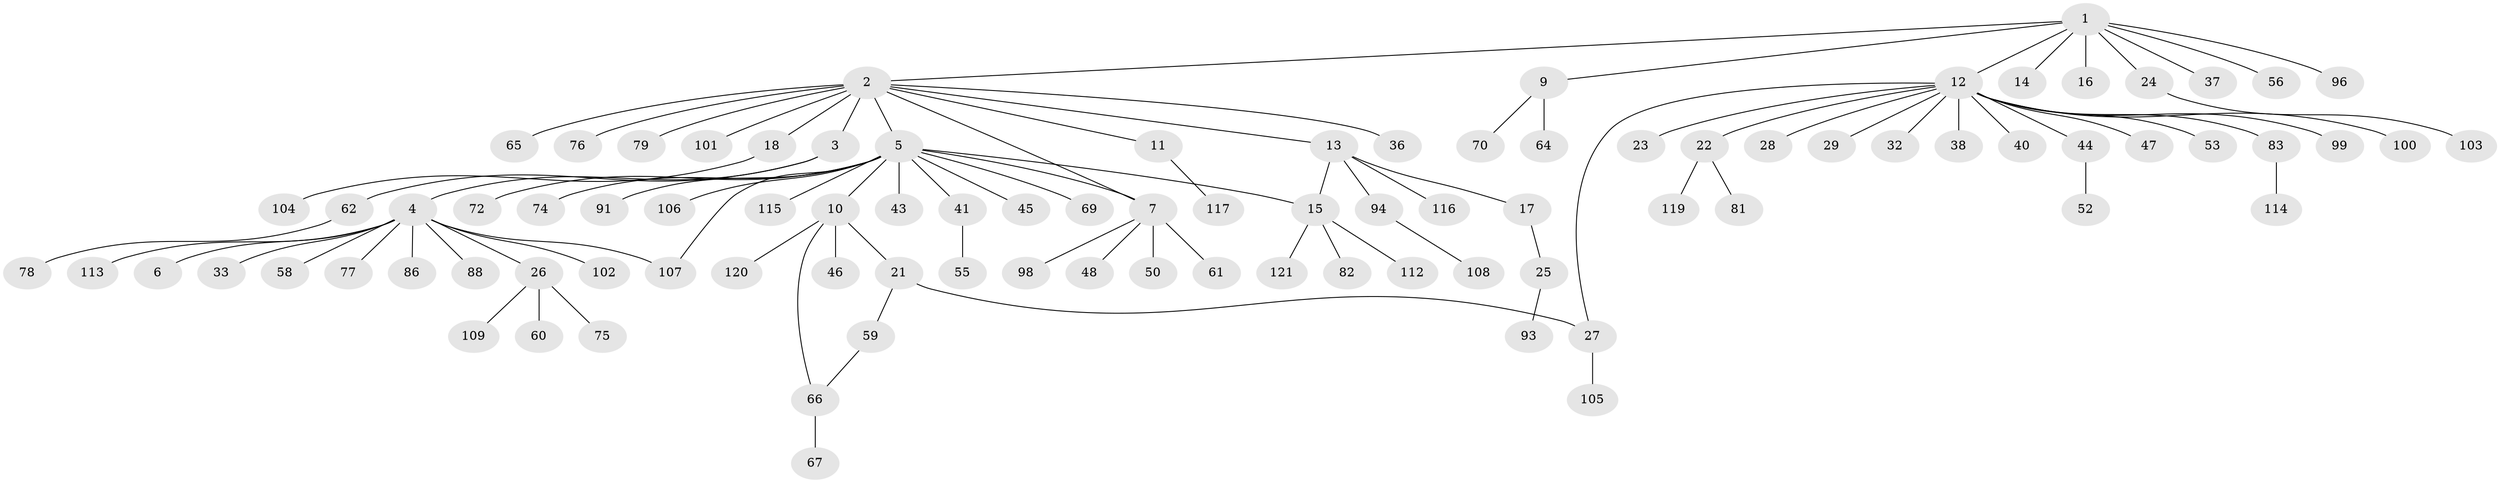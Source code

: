 // Generated by graph-tools (version 1.1) at 2025/23/03/03/25 07:23:50]
// undirected, 92 vertices, 96 edges
graph export_dot {
graph [start="1"]
  node [color=gray90,style=filled];
  1 [super="+51"];
  2 [super="+34"];
  3 [super="+54"];
  4 [super="+20"];
  5 [super="+39"];
  6;
  7 [super="+8"];
  9 [super="+30"];
  10 [super="+49"];
  11;
  12 [super="+19"];
  13 [super="+31"];
  14;
  15 [super="+35"];
  16;
  17 [super="+118"];
  18;
  21;
  22 [super="+80"];
  23;
  24 [super="+63"];
  25 [super="+84"];
  26 [super="+85"];
  27 [super="+57"];
  28;
  29;
  32;
  33;
  36 [super="+42"];
  37;
  38;
  40;
  41;
  43;
  44;
  45;
  46;
  47 [super="+111"];
  48;
  50 [super="+95"];
  52;
  53 [super="+68"];
  55;
  56 [super="+71"];
  58 [super="+87"];
  59 [super="+92"];
  60;
  61;
  62 [super="+89"];
  64;
  65 [super="+90"];
  66;
  67;
  69;
  70 [super="+73"];
  72;
  74;
  75;
  76 [super="+110"];
  77;
  78;
  79;
  81;
  82;
  83 [super="+97"];
  86;
  88;
  91;
  93;
  94;
  96;
  98;
  99;
  100;
  101;
  102;
  103;
  104;
  105;
  106;
  107;
  108;
  109;
  112;
  113;
  114;
  115;
  116;
  117;
  119;
  120;
  121;
  1 -- 2;
  1 -- 9;
  1 -- 12;
  1 -- 14;
  1 -- 16;
  1 -- 24;
  1 -- 37;
  1 -- 56;
  1 -- 96;
  2 -- 3;
  2 -- 5;
  2 -- 11;
  2 -- 13;
  2 -- 18;
  2 -- 36;
  2 -- 65;
  2 -- 76;
  2 -- 79;
  2 -- 101;
  2 -- 7;
  3 -- 4;
  3 -- 62;
  4 -- 6;
  4 -- 26;
  4 -- 58;
  4 -- 77;
  4 -- 86;
  4 -- 88;
  4 -- 102;
  4 -- 113;
  4 -- 33;
  4 -- 107;
  5 -- 7;
  5 -- 10;
  5 -- 15;
  5 -- 69;
  5 -- 115;
  5 -- 72;
  5 -- 41;
  5 -- 74;
  5 -- 43;
  5 -- 106;
  5 -- 45;
  5 -- 107;
  5 -- 91;
  7 -- 50;
  7 -- 98;
  7 -- 48;
  7 -- 61;
  9 -- 64;
  9 -- 70;
  10 -- 21;
  10 -- 46;
  10 -- 120;
  10 -- 66;
  11 -- 117;
  12 -- 38;
  12 -- 40;
  12 -- 44;
  12 -- 47;
  12 -- 99;
  12 -- 32;
  12 -- 100;
  12 -- 83;
  12 -- 53;
  12 -- 22;
  12 -- 23;
  12 -- 27;
  12 -- 28;
  12 -- 29;
  13 -- 15;
  13 -- 17;
  13 -- 94;
  13 -- 116;
  15 -- 82;
  15 -- 112;
  15 -- 121;
  17 -- 25;
  18 -- 104;
  21 -- 27;
  21 -- 59;
  22 -- 81;
  22 -- 119;
  24 -- 103;
  25 -- 93;
  26 -- 60;
  26 -- 75;
  26 -- 109;
  27 -- 105;
  41 -- 55;
  44 -- 52;
  59 -- 66;
  62 -- 78;
  66 -- 67;
  83 -- 114;
  94 -- 108;
}
